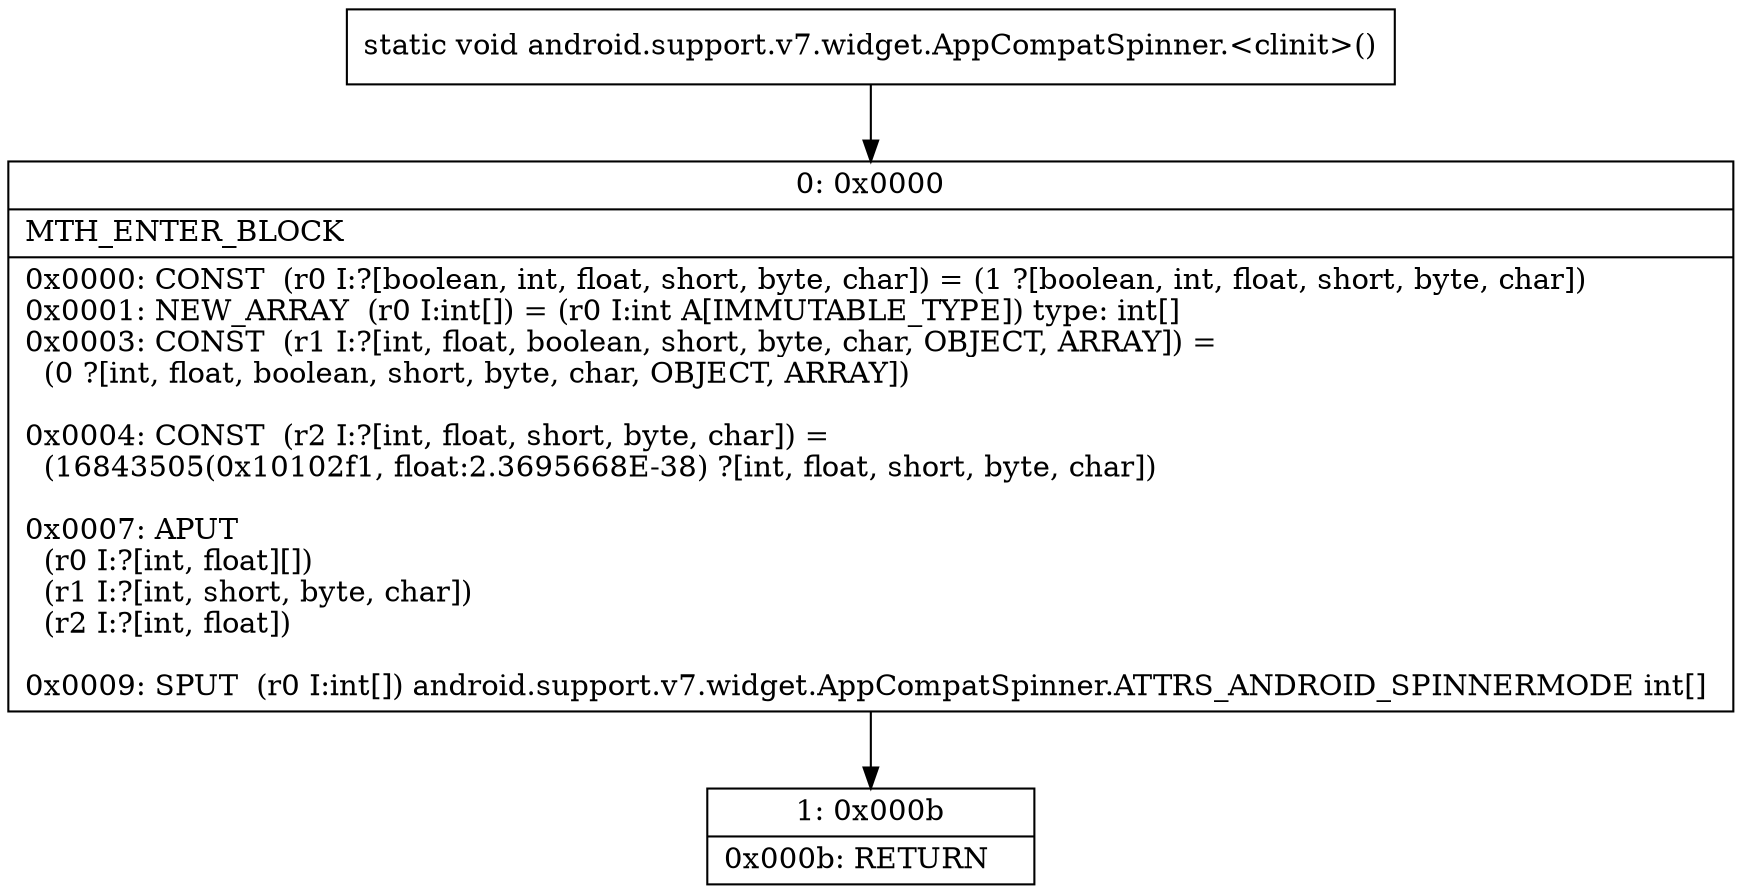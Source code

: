 digraph "CFG forandroid.support.v7.widget.AppCompatSpinner.\<clinit\>()V" {
Node_0 [shape=record,label="{0\:\ 0x0000|MTH_ENTER_BLOCK\l|0x0000: CONST  (r0 I:?[boolean, int, float, short, byte, char]) = (1 ?[boolean, int, float, short, byte, char]) \l0x0001: NEW_ARRAY  (r0 I:int[]) = (r0 I:int A[IMMUTABLE_TYPE]) type: int[] \l0x0003: CONST  (r1 I:?[int, float, boolean, short, byte, char, OBJECT, ARRAY]) = \l  (0 ?[int, float, boolean, short, byte, char, OBJECT, ARRAY])\l \l0x0004: CONST  (r2 I:?[int, float, short, byte, char]) = \l  (16843505(0x10102f1, float:2.3695668E\-38) ?[int, float, short, byte, char])\l \l0x0007: APUT  \l  (r0 I:?[int, float][])\l  (r1 I:?[int, short, byte, char])\l  (r2 I:?[int, float])\l \l0x0009: SPUT  (r0 I:int[]) android.support.v7.widget.AppCompatSpinner.ATTRS_ANDROID_SPINNERMODE int[] \l}"];
Node_1 [shape=record,label="{1\:\ 0x000b|0x000b: RETURN   \l}"];
MethodNode[shape=record,label="{static void android.support.v7.widget.AppCompatSpinner.\<clinit\>() }"];
MethodNode -> Node_0;
Node_0 -> Node_1;
}

